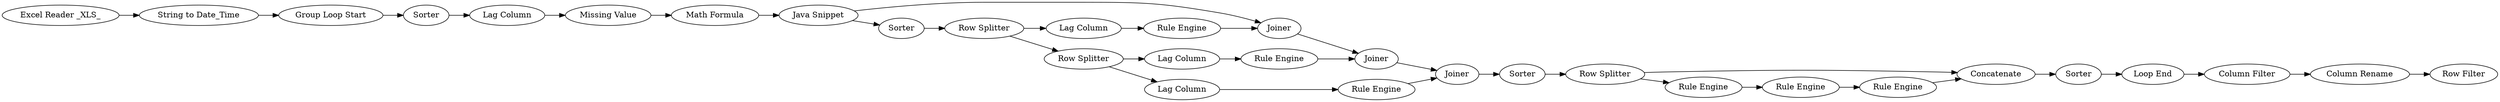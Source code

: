 digraph {
	"705135003593317153_12" [label=Sorter]
	"705135003593317153_24" [label="Rule Engine"]
	"705135003593317153_5" [label="Missing Value"]
	"705135003593317153_23" [label="Lag Column"]
	"705135003593317153_31" [label="Row Splitter"]
	"705135003593317153_33" [label=Concatenate]
	"705135003593317153_18" [label="Row Filter"]
	"705135003593317153_4" [label="Lag Column"]
	"705135003593317153_32" [label=Sorter]
	"705135003593317153_29" [label="Rule Engine"]
	"705135003593317153_15" [label="Column Filter"]
	"705135003593317153_21" [label="Rule Engine"]
	"705135003593317153_25" [label="Rule Engine"]
	"705135003593317153_3" [label="Group Loop Start"]
	"705135003593317153_28" [label=Sorter]
	"705135003593317153_10" [label=Joiner]
	"705135003593317153_6" [label="Row Splitter"]
	"705135003593317153_14" [label="Loop End"]
	"705135003593317153_19" [label="Lag Column"]
	"705135003593317153_2" [label="String to Date_Time"]
	"705135003593317153_13" [label=Sorter]
	"705135003593317153_17" [label="Java Snippet"]
	"705135003593317153_35" [label="Rule Engine"]
	"705135003593317153_34" [label="Rule Engine"]
	"705135003593317153_11" [label=Joiner]
	"705135003593317153_26" [label=Joiner]
	"705135003593317153_22" [label="Row Splitter"]
	"705135003593317153_8" [label="Math Formula"]
	"705135003593317153_20" [label="Lag Column"]
	"705135003593317153_1" [label="Excel Reader _XLS_"]
	"705135003593317153_16" [label="Column Rename"]
	"705135003593317153_15" -> "705135003593317153_16"
	"705135003593317153_8" -> "705135003593317153_17"
	"705135003593317153_13" -> "705135003593317153_6"
	"705135003593317153_2" -> "705135003593317153_3"
	"705135003593317153_1" -> "705135003593317153_2"
	"705135003593317153_10" -> "705135003593317153_11"
	"705135003593317153_21" -> "705135003593317153_11"
	"705135003593317153_31" -> "705135003593317153_29"
	"705135003593317153_31" -> "705135003593317153_33"
	"705135003593317153_17" -> "705135003593317153_10"
	"705135003593317153_24" -> "705135003593317153_26"
	"705135003593317153_22" -> "705135003593317153_19"
	"705135003593317153_6" -> "705135003593317153_20"
	"705135003593317153_3" -> "705135003593317153_12"
	"705135003593317153_35" -> "705135003593317153_33"
	"705135003593317153_19" -> "705135003593317153_21"
	"705135003593317153_5" -> "705135003593317153_8"
	"705135003593317153_16" -> "705135003593317153_18"
	"705135003593317153_29" -> "705135003593317153_34"
	"705135003593317153_17" -> "705135003593317153_13"
	"705135003593317153_6" -> "705135003593317153_22"
	"705135003593317153_23" -> "705135003593317153_24"
	"705135003593317153_20" -> "705135003593317153_25"
	"705135003593317153_12" -> "705135003593317153_4"
	"705135003593317153_25" -> "705135003593317153_10"
	"705135003593317153_14" -> "705135003593317153_15"
	"705135003593317153_4" -> "705135003593317153_5"
	"705135003593317153_26" -> "705135003593317153_28"
	"705135003593317153_22" -> "705135003593317153_23"
	"705135003593317153_33" -> "705135003593317153_32"
	"705135003593317153_11" -> "705135003593317153_26"
	"705135003593317153_28" -> "705135003593317153_31"
	"705135003593317153_32" -> "705135003593317153_14"
	"705135003593317153_34" -> "705135003593317153_35"
	rankdir=LR
}
